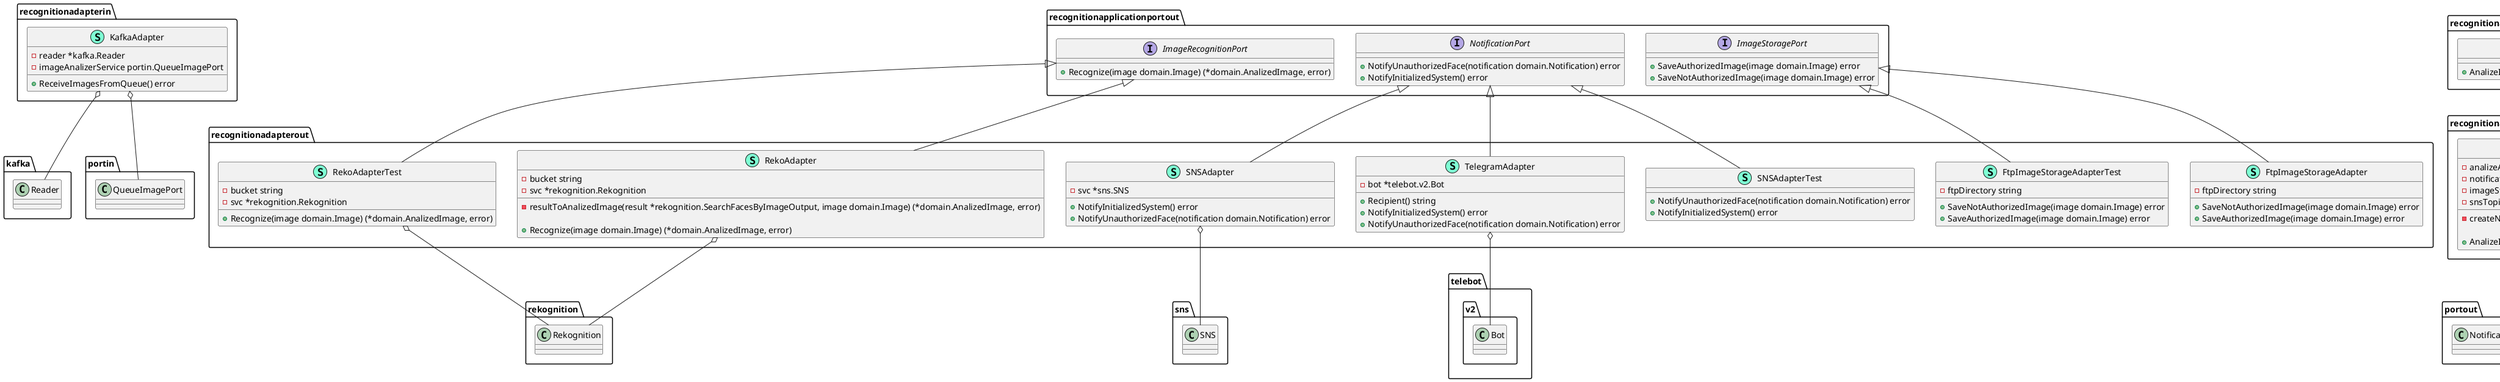 @startuml
namespace recognitionadapterin {
    class KafkaAdapter << (S,Aquamarine) >> {
        - reader *kafka.Reader
        - imageAnalizerService portin.QueueImagePort

        + ReceiveImagesFromQueue() error

    }
}


"recognitionadapterin.KafkaAdapter" o-- "kafka.Reader"
"recognitionadapterin.KafkaAdapter" o-- "portin.QueueImagePort"

namespace recognitionadapterout {
    class FtpImageStorageAdapter << (S,Aquamarine) >> {
        - ftpDirectory string

        + SaveNotAuthorizedImage(image domain.Image) error
        + SaveAuthorizedImage(image domain.Image) error

    }
    class FtpImageStorageAdapterTest << (S,Aquamarine) >> {
        - ftpDirectory string

        + SaveNotAuthorizedImage(image domain.Image) error
        + SaveAuthorizedImage(image domain.Image) error

    }
    class RekoAdapter << (S,Aquamarine) >> {
        - bucket string
        - svc *rekognition.Rekognition

        - resultToAnalizedImage(result *rekognition.SearchFacesByImageOutput, image domain.Image) (*domain.AnalizedImage, error)

        + Recognize(image domain.Image) (*domain.AnalizedImage, error)

    }
    class RekoAdapterTest << (S,Aquamarine) >> {
        - bucket string
        - svc *rekognition.Rekognition

        + Recognize(image domain.Image) (*domain.AnalizedImage, error)

    }
    class SNSAdapter << (S,Aquamarine) >> {
        - svc *sns.SNS

        + NotifyInitializedSystem() error
        + NotifyUnauthorizedFace(notification domain.Notification) error

    }
    class SNSAdapterTest << (S,Aquamarine) >> {
        + NotifyUnauthorizedFace(notification domain.Notification) error
        + NotifyInitializedSystem() error

    }
    class TelegramAdapter << (S,Aquamarine) >> {
        - bot *telebot.v2.Bot

        + Recipient() string
        + NotifyInitializedSystem() error
        + NotifyUnauthorizedFace(notification domain.Notification) error

    }
}

"recognitionapplicationportout.ImageStoragePort" <|-- "recognitionadapterout.FtpImageStorageAdapter"
"recognitionapplicationportout.ImageStoragePort" <|-- "recognitionadapterout.FtpImageStorageAdapterTest"
"recognitionapplicationportout.ImageRecognitionPort" <|-- "recognitionadapterout.RekoAdapter"
"recognitionapplicationportout.ImageRecognitionPort" <|-- "recognitionadapterout.RekoAdapterTest"
"recognitionapplicationportout.NotificationPort" <|-- "recognitionadapterout.SNSAdapter"
"recognitionapplicationportout.NotificationPort" <|-- "recognitionadapterout.SNSAdapterTest"
"recognitionapplicationportout.NotificationPort" <|-- "recognitionadapterout.TelegramAdapter"

"recognitionadapterout.RekoAdapter" o-- "rekognition.Rekognition"
"recognitionadapterout.RekoAdapterTest" o-- "rekognition.Rekognition"
"recognitionadapterout.SNSAdapter" o-- "sns.SNS"
"recognitionadapterout.TelegramAdapter" o-- "telebot.v2.Bot"

namespace recognitionapplication {
    class ImageAnalizerService << (S,Aquamarine) >> {
        - analizeAdapter portout.ImageRecognitionPort
        - notificationAdapter portout.NotificationPort
        - imageStorageAdapter portout.ImageStoragePort
        - snsTopic string

        - createNotification(image domain.Image) domain.Notification

        + AnalizeImage(image domain.Image) (*domain.AnalizedImage, error)

    }
}

"recognitionapplicationportin.QueueImagePort" <|-- "recognitionapplication.ImageAnalizerService"

"recognitionapplication.ImageAnalizerService" o-- "portout.ImageRecognitionPort"
"recognitionapplication.ImageAnalizerService" o-- "portout.ImageStoragePort"
"recognitionapplication.ImageAnalizerService" o-- "portout.NotificationPort"

namespace recognitionapplicationportin {
    interface QueueImagePort  {
        + AnalizeImage(image domain.Image) (*domain.AnalizedImage, error)

    }
}



namespace recognitionapplicationportout {
    interface ImageRecognitionPort  {
        + Recognize(image domain.Image) (*domain.AnalizedImage, error)

    }
    interface ImageStoragePort  {
        + SaveAuthorizedImage(image domain.Image) error
        + SaveNotAuthorizedImage(image domain.Image) error

    }
    interface NotificationPort  {
        + NotifyUnauthorizedFace(notification domain.Notification) error
        + NotifyInitializedSystem() error

    }
}



@enduml

